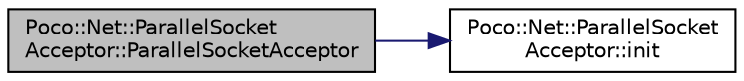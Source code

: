 digraph "Poco::Net::ParallelSocketAcceptor::ParallelSocketAcceptor"
{
 // LATEX_PDF_SIZE
  edge [fontname="Helvetica",fontsize="10",labelfontname="Helvetica",labelfontsize="10"];
  node [fontname="Helvetica",fontsize="10",shape=record];
  rankdir="LR";
  Node1 [label="Poco::Net::ParallelSocket\lAcceptor::ParallelSocketAcceptor",height=0.2,width=0.4,color="black", fillcolor="grey75", style="filled", fontcolor="black",tooltip=" "];
  Node1 -> Node2 [color="midnightblue",fontsize="10",style="solid",fontname="Helvetica"];
  Node2 [label="Poco::Net::ParallelSocket\lAcceptor::init",height=0.2,width=0.4,color="black", fillcolor="white", style="filled",URL="$classPoco_1_1Net_1_1ParallelSocketAcceptor.html#ab68b0579316811103bc40e7aa75d5647",tooltip="Populates the reactors vector."];
}
